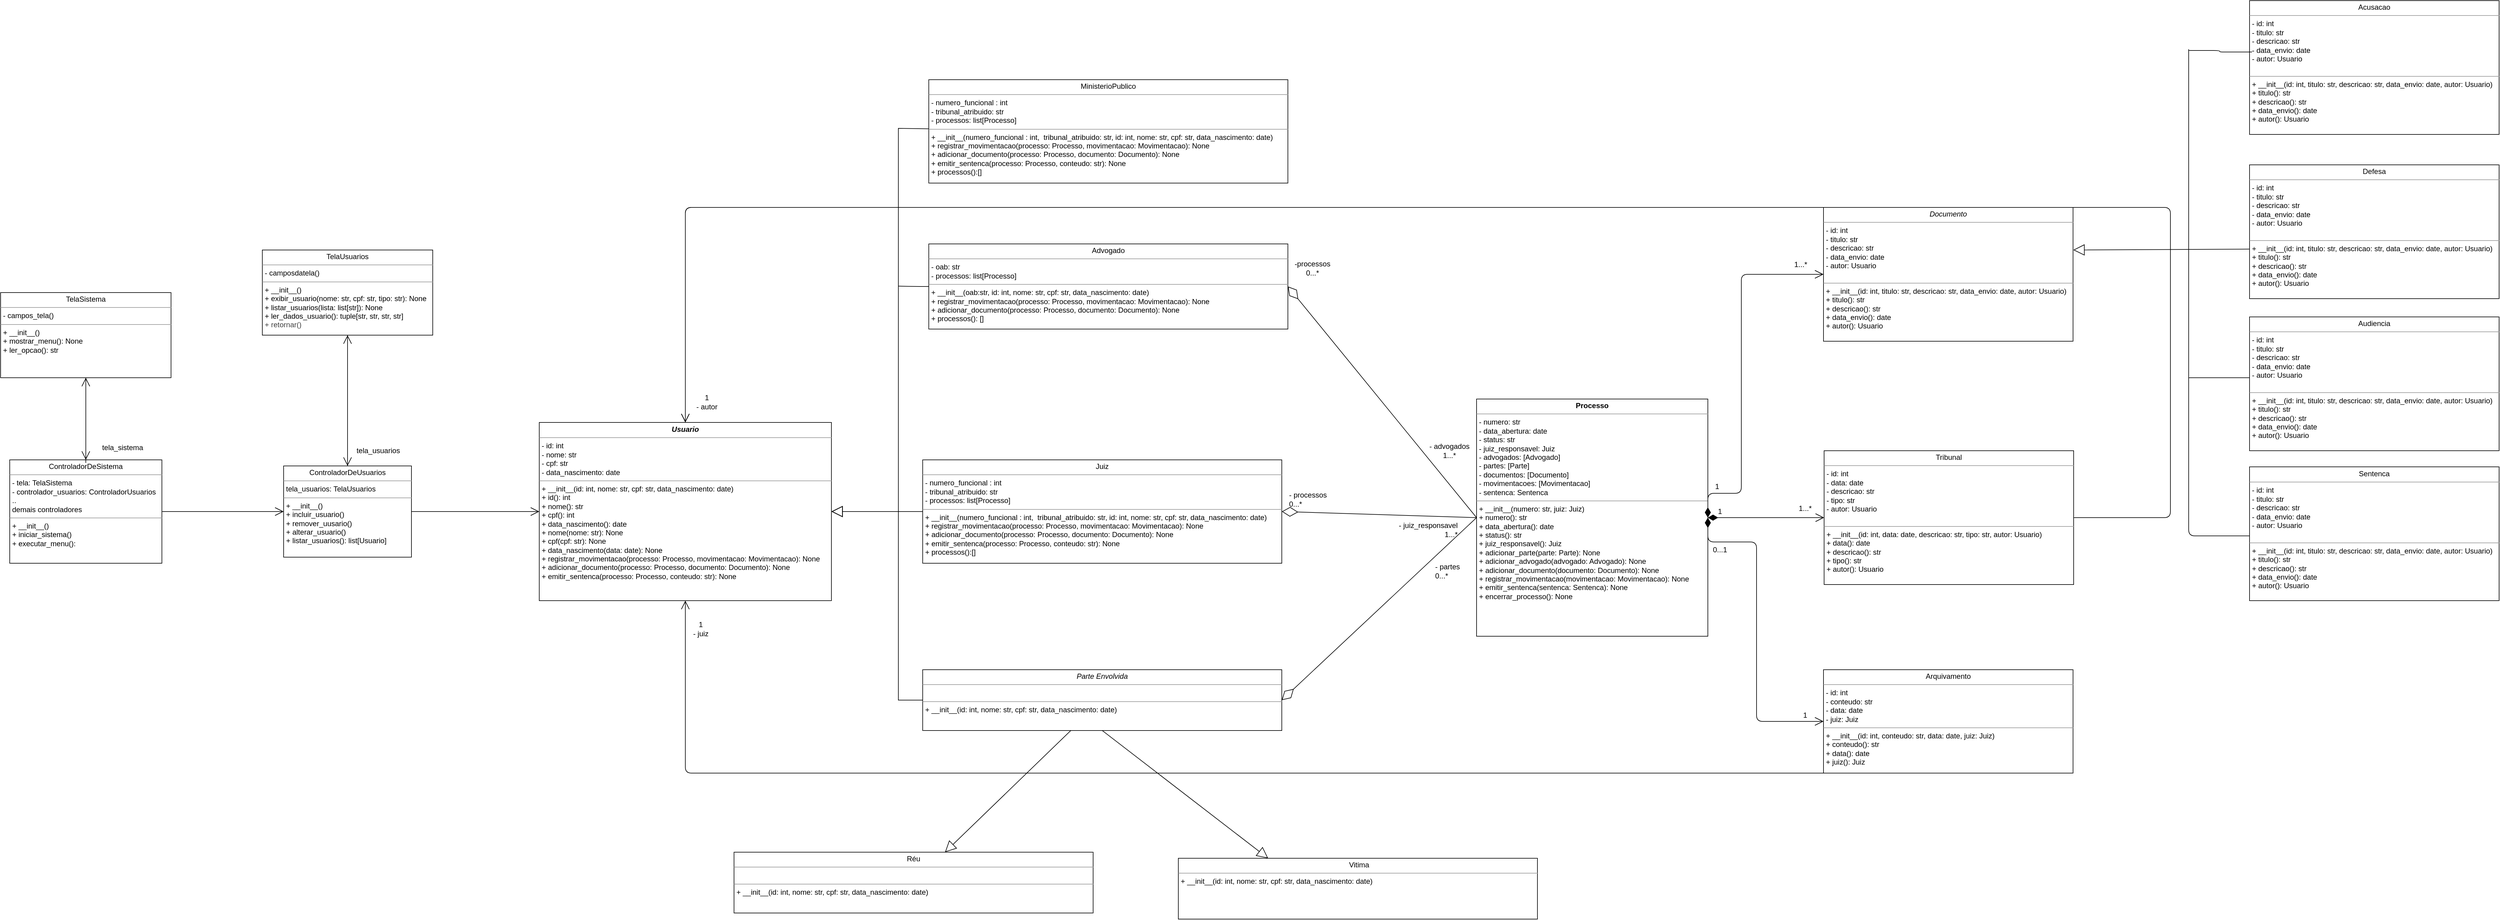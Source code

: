 <mxfile>
    <diagram name="Page-1" id="c4acf3e9-155e-7222-9cf6-157b1a14988f">
        <mxGraphModel dx="2550" dy="1670" grid="1" gridSize="10" guides="1" tooltips="1" connect="1" arrows="1" fold="1" page="1" pageScale="1" pageWidth="850" pageHeight="1100" background="none" math="0" shadow="0">
            <root>
                <mxCell id="0"/>
                <mxCell id="1" parent="0"/>
                <mxCell id="5d2195bd80daf111-18" value="&lt;p style=&quot;margin:0px;margin-top:4px;text-align:center;&quot;&gt;&lt;b&gt;&lt;i&gt;Usuario&lt;/i&gt;&lt;/b&gt;&lt;/p&gt;&lt;hr size=&quot;1&quot;&gt;&lt;p style=&quot;margin:0px;margin-left:4px;&quot;&gt;- id: int&amp;nbsp;&lt;/p&gt;&lt;p style=&quot;margin:0px;margin-left:4px;&quot;&gt;- nome: str&amp;nbsp;&lt;/p&gt;&lt;p style=&quot;margin:0px;margin-left:4px;&quot;&gt;- cpf: str&amp;nbsp;&lt;/p&gt;&lt;p style=&quot;margin:0px;margin-left:4px;&quot;&gt;- data_nascimento: date&lt;br&gt;&lt;/p&gt;&lt;hr size=&quot;1&quot;&gt;&lt;p style=&quot;margin:0px;margin-left:4px;&quot;&gt;+ __init__(id: int, nome: str, cpf: str, data_nascimento: date)&lt;br&gt;+ id(): int&lt;br&gt;+ nome(): str&lt;br&gt;+ cpf(): int&lt;br&gt;+ data_nascimento(): date&lt;br&gt;+ nome(nome: str): None&lt;br&gt;+ cpf(cpf: str): None&lt;br&gt;+ data_nascimento(data: date): None&lt;br&gt;+ registrar_movimentacao(processo: Processo, movimentacao: Movimentacao): None&lt;br&gt;+ adicionar_documento(processo: Processo, documento: Documento): None&lt;br&gt;+ emitir_sentenca(processo: Processo, conteudo: str): None&lt;/p&gt;" style="verticalAlign=top;align=left;overflow=fill;fontSize=12;fontFamily=Helvetica;html=1;rounded=0;shadow=0;comic=0;labelBackgroundColor=none;strokeWidth=1" parent="1" vertex="1">
                    <mxGeometry x="90" y="-236.5" width="480" height="293" as="geometry"/>
                </mxCell>
                <mxCell id="5d2195bd80daf111-19" value="&lt;p style=&quot;margin:0px;margin-top:4px;text-align:center;&quot;&gt;&lt;i&gt;Parte Envolvida&lt;/i&gt;&lt;/p&gt;&lt;hr size=&quot;1&quot;&gt;&lt;p style=&quot;margin:0px;margin-left:4px;&quot;&gt;&lt;br&gt;&lt;/p&gt;&lt;hr size=&quot;1&quot;&gt;&lt;p style=&quot;margin:0px;margin-left:4px;&quot;&gt;+ __init__(id: int, nome: str, cpf: str, data_nascimento: date)&lt;/p&gt;" style="verticalAlign=top;align=left;overflow=fill;fontSize=12;fontFamily=Helvetica;html=1;rounded=0;shadow=0;comic=0;labelBackgroundColor=none;strokeWidth=1" parent="1" vertex="1">
                    <mxGeometry x="720" y="170" width="590" height="100" as="geometry"/>
                </mxCell>
                <mxCell id="IntvYzq0Ck3v-AkWwq2L-13" value="&lt;p style=&quot;margin:0px;margin-top:4px;text-align:center;&quot;&gt;Advogado&lt;/p&gt;&lt;hr size=&quot;1&quot;&gt;&lt;p style=&quot;margin:0px;margin-left:4px;&quot;&gt;- oab: str&lt;/p&gt;&lt;p style=&quot;margin:0px;margin-left:4px;&quot;&gt;- processos: list[Processo]&lt;/p&gt;&lt;hr size=&quot;1&quot;&gt;&lt;p style=&quot;margin:0px;margin-left:4px;&quot;&gt;+ __init__(oab:str, id: int, nome: str, cpf: str, data_nascimento: date)&lt;br&gt;&lt;/p&gt;&lt;p style=&quot;margin:0px;margin-left:4px;&quot;&gt;+ registrar_movimentacao(processo: Processo, movimentacao: Movimentacao): None&lt;br&gt;+ adicionar_documento(processo: Processo, documento: Documento): None&lt;br&gt;&lt;/p&gt;&lt;p style=&quot;margin:0px;margin-left:4px;&quot;&gt;+ processos(): []&lt;/p&gt;" style="verticalAlign=top;align=left;overflow=fill;fontSize=12;fontFamily=Helvetica;html=1;rounded=0;shadow=0;comic=0;labelBackgroundColor=none;strokeWidth=1" parent="1" vertex="1">
                    <mxGeometry x="730" y="-530" width="590" height="140" as="geometry"/>
                </mxCell>
                <mxCell id="IntvYzq0Ck3v-AkWwq2L-16" value="&lt;p style=&quot;margin:0px;margin-top:4px;text-align:center;&quot;&gt;Juiz&lt;/p&gt;&lt;hr size=&quot;1&quot;&gt;&lt;p style=&quot;margin:0px;margin-left:4px;&quot;&gt;- numero_funcional&amp;nbsp;: int&lt;/p&gt;&lt;p style=&quot;margin:0px;margin-left:4px;&quot;&gt;- tribunal_atribuido: str&lt;/p&gt;&lt;p style=&quot;margin:0px;margin-left:4px;&quot;&gt;- processos: list[Processo]&lt;/p&gt;&lt;hr size=&quot;1&quot;&gt;&lt;p style=&quot;margin:0px;margin-left:4px;&quot;&gt;+ __init__(&lt;span style=&quot;background-color: transparent; color: light-dark(rgb(0, 0, 0), rgb(255, 255, 255));&quot;&gt;numero_funcional&amp;nbsp;: int&lt;/span&gt;&lt;span style=&quot;background-color: transparent; color: light-dark(rgb(0, 0, 0), rgb(255, 255, 255));&quot;&gt;,&amp;nbsp;&lt;/span&gt;&lt;span style=&quot;background-color: transparent; color: light-dark(rgb(0, 0, 0), rgb(255, 255, 255));&quot;&gt;&amp;nbsp;&lt;/span&gt;&lt;span style=&quot;background-color: transparent; color: light-dark(rgb(0, 0, 0), rgb(255, 255, 255));&quot;&gt;tribunal_atribuido: str,&amp;nbsp;&lt;/span&gt;&lt;span style=&quot;background-color: transparent; color: light-dark(rgb(0, 0, 0), rgb(255, 255, 255));&quot;&gt;id: int, nome: str, cpf: str, data_nascimento: date)&lt;/span&gt;&lt;/p&gt;&lt;p style=&quot;margin:0px;margin-left:4px;&quot;&gt;+ registrar_movimentacao(processo: Processo, movimentacao: Movimentacao): None&lt;br&gt;+ adicionar_documento(processo: Processo, documento: Documento): None&lt;br&gt;+ emitir_sentenca(processo: Processo, conteudo: str): None&lt;/p&gt;&lt;p style=&quot;margin:0px;margin-left:4px;&quot;&gt;+ processos():[]&lt;/p&gt;" style="verticalAlign=top;align=left;overflow=fill;fontSize=12;fontFamily=Helvetica;html=1;rounded=0;shadow=0;comic=0;labelBackgroundColor=none;strokeWidth=1" parent="1" vertex="1">
                    <mxGeometry x="720" y="-175" width="590" height="170" as="geometry"/>
                </mxCell>
                <mxCell id="IntvYzq0Ck3v-AkWwq2L-21" value="&lt;p style=&quot;margin:0px;margin-top:4px;text-align:center;&quot;&gt;&lt;b&gt;Processo&lt;/b&gt;&lt;/p&gt;&lt;hr size=&quot;1&quot;&gt;&lt;p style=&quot;margin:0px;margin-left:4px;&quot;&gt;- numero: str&lt;/p&gt;&lt;p style=&quot;margin:0px;margin-left:4px;&quot;&gt;- data_abertura: date&lt;/p&gt;&lt;p style=&quot;margin:0px;margin-left:4px;&quot;&gt;- status: str&lt;/p&gt;&lt;p style=&quot;margin:0px;margin-left:4px;&quot;&gt;- juiz_responsavel: Juiz&lt;/p&gt;&lt;p style=&quot;margin:0px;margin-left:4px;&quot;&gt;- advogados: [Advogado]&lt;/p&gt;&lt;p style=&quot;margin:0px;margin-left:4px;&quot;&gt;- partes: [Parte]&lt;/p&gt;&lt;p style=&quot;margin:0px;margin-left:4px;&quot;&gt;- documentos: [Documento]&lt;/p&gt;&lt;p style=&quot;margin:0px;margin-left:4px;&quot;&gt;- movimentacoes: [Movimentacao]&lt;/p&gt;&lt;p style=&quot;margin:0px;margin-left:4px;&quot;&gt;- sentenca: Sentenca&lt;/p&gt;&lt;hr size=&quot;1&quot;&gt;&lt;p style=&quot;margin:0px;margin-left:4px;&quot;&gt;+ __init__(numero: str, juiz: Juiz)&lt;/p&gt;&lt;p style=&quot;margin:0px;margin-left:4px;&quot;&gt;+ numero(): str&lt;/p&gt;&lt;p style=&quot;margin:0px;margin-left:4px;&quot;&gt;+ data_abertura(): date&lt;/p&gt;&lt;p style=&quot;margin:0px;margin-left:4px;&quot;&gt;+ status(): str&lt;/p&gt;&lt;p style=&quot;margin:0px;margin-left:4px;&quot;&gt;+ juiz_responsavel(): Juiz&lt;/p&gt;&lt;p style=&quot;margin:0px;margin-left:4px;&quot;&gt;+ adicionar_parte(parte: Parte): None&lt;/p&gt;&lt;p style=&quot;margin:0px;margin-left:4px;&quot;&gt;+ adicionar_advogado(advogado: Advogado): None&lt;/p&gt;&lt;p style=&quot;margin:0px;margin-left:4px;&quot;&gt;+ adicionar_documento(documento: Documento): None&lt;/p&gt;&lt;p style=&quot;margin:0px;margin-left:4px;&quot;&gt;+ registrar_movimentacao(movimentacao: Movimentacao): None&lt;/p&gt;&lt;p style=&quot;margin:0px;margin-left:4px;&quot;&gt;+ emitir_sentenca(sentenca: Sentenca): None&lt;/p&gt;&lt;p style=&quot;margin:0px;margin-left:4px;&quot;&gt;&lt;span style=&quot;background-color: transparent;&quot;&gt;+ encerrar_processo(): None&lt;/span&gt;&lt;/p&gt;" style="verticalAlign=top;align=left;overflow=fill;fontSize=12;fontFamily=Helvetica;html=1;rounded=0;shadow=0;comic=0;labelBackgroundColor=none;strokeWidth=1" parent="1" vertex="1">
                    <mxGeometry x="1630" y="-275" width="380" height="390" as="geometry"/>
                </mxCell>
                <mxCell id="IntvYzq0Ck3v-AkWwq2L-22" value="&lt;p style=&quot;margin:0px;margin-top:4px;text-align:center;&quot;&gt;&lt;i&gt;Documento&lt;/i&gt;&lt;/p&gt;&lt;hr size=&quot;1&quot;&gt;&lt;p style=&quot;margin:0px;margin-left:4px;&quot;&gt;- id: int&lt;/p&gt;&lt;p style=&quot;margin:0px;margin-left:4px;&quot;&gt;- titulo: str&lt;/p&gt;&lt;p style=&quot;margin:0px;margin-left:4px;&quot;&gt;- descricao: str&lt;/p&gt;&lt;p style=&quot;margin:0px;margin-left:4px;&quot;&gt;- data_envio: date&lt;/p&gt;&lt;p style=&quot;margin:0px;margin-left:4px;&quot;&gt;- autor: Usuario&lt;/p&gt;&lt;div&gt;&lt;br&gt;&lt;/div&gt;&lt;hr size=&quot;1&quot;&gt;&lt;p style=&quot;margin:0px;margin-left:4px;&quot;&gt;+ __init__(id: int, titulo: str, descricao: str, data_envio: date, autor: Usuario)&lt;/p&gt;&lt;p style=&quot;margin:0px;margin-left:4px;&quot;&gt;+ titulo(): str&lt;/p&gt;&lt;p style=&quot;margin:0px;margin-left:4px;&quot;&gt;+ descricao(): str&lt;/p&gt;&lt;p style=&quot;margin:0px;margin-left:4px;&quot;&gt;+ data_envio(): date&lt;/p&gt;&lt;p style=&quot;margin:0px;margin-left:4px;&quot;&gt;+ autor(): Usuario&lt;/p&gt;&lt;div&gt;&lt;br&gt;&lt;/div&gt;" style="verticalAlign=top;align=left;overflow=fill;fontSize=12;fontFamily=Helvetica;html=1;rounded=0;shadow=0;comic=0;labelBackgroundColor=none;strokeWidth=1" parent="1" vertex="1">
                    <mxGeometry x="2200" y="-590" width="410" height="220" as="geometry"/>
                </mxCell>
                <mxCell id="IntvYzq0Ck3v-AkWwq2L-23" value="&lt;p style=&quot;margin:0px;margin-top:4px;text-align:center;&quot;&gt;Tribunal&lt;/p&gt;&lt;hr size=&quot;1&quot;&gt;&lt;p style=&quot;margin:0px;margin-left:4px;&quot;&gt;&lt;span style=&quot;background-color: transparent; color: light-dark(rgb(0, 0, 0), rgb(255, 255, 255));&quot;&gt;- id: int&lt;/span&gt;&lt;/p&gt;&lt;p style=&quot;margin:0px;margin-left:4px;&quot;&gt;- data: date&lt;br&gt;- descricao: str&lt;br&gt;- tipo: str&lt;br&gt;- autor: Usuario&lt;/p&gt;&lt;div&gt;&lt;br&gt;&lt;/div&gt;&lt;hr size=&quot;1&quot;&gt;&lt;p style=&quot;margin:0px;margin-left:4px;&quot;&gt;+ __init__(id: int, data: date, descricao: str, tipo: str, autor: Usuario)&lt;br&gt;+ data(): date&lt;br&gt;+ descricao(): str&lt;br&gt;+ tipo(): str&lt;br&gt;+ autor(): Usuario&amp;nbsp;&lt;/p&gt;&lt;div&gt;&lt;br&gt;&lt;/div&gt;" style="verticalAlign=top;align=left;overflow=fill;fontSize=12;fontFamily=Helvetica;html=1;rounded=0;shadow=0;comic=0;labelBackgroundColor=none;strokeWidth=1" parent="1" vertex="1">
                    <mxGeometry x="2201" y="-190" width="410" height="220" as="geometry"/>
                </mxCell>
                <mxCell id="IntvYzq0Ck3v-AkWwq2L-25" value="&lt;p style=&quot;margin:0px;margin-top:4px;text-align:center;&quot;&gt;Arquivamento&lt;/p&gt;&lt;hr size=&quot;1&quot;&gt;&lt;p style=&quot;margin:0px;margin-left:4px;&quot;&gt;&lt;span style=&quot;background-color: transparent; color: light-dark(rgb(0, 0, 0), rgb(255, 255, 255));&quot;&gt;- id: int&lt;/span&gt;&lt;/p&gt;&lt;p style=&quot;margin:0px;margin-left:4px;&quot;&gt;&lt;span style=&quot;background-color: transparent; color: light-dark(rgb(0, 0, 0), rgb(255, 255, 255));&quot;&gt;- conteudo: str&lt;br&gt;- data: date&lt;br&gt;- juiz: Juiz&lt;/span&gt;&lt;/p&gt;&lt;hr size=&quot;1&quot;&gt;&lt;p style=&quot;margin:0px;margin-left:4px;&quot;&gt;+ __init__(id: int, conteudo: str, data: date, juiz: Juiz)&lt;br&gt;+ conteudo(): str&lt;br&gt;+ data(): date&lt;br&gt;+ juiz(): Juiz&lt;/p&gt;&lt;div&gt;&lt;br&gt;&lt;/div&gt;" style="verticalAlign=top;align=left;overflow=fill;fontSize=12;fontFamily=Helvetica;html=1;rounded=0;shadow=0;comic=0;labelBackgroundColor=none;strokeWidth=1" parent="1" vertex="1">
                    <mxGeometry x="2200" y="170" width="410" height="170" as="geometry"/>
                </mxCell>
                <mxCell id="IntvYzq0Ck3v-AkWwq2L-29" value="" style="endArrow=block;endSize=16;endFill=0;html=1;rounded=0;entryX=1;entryY=0.5;entryDx=0;entryDy=0;" parent="1" source="114" target="5d2195bd80daf111-18" edge="1">
                    <mxGeometry width="160" relative="1" as="geometry">
                        <mxPoint x="728" y="-690" as="sourcePoint"/>
                        <mxPoint x="710" y="-200" as="targetPoint"/>
                        <Array as="points">
                            <mxPoint x="680" y="-720"/>
                            <mxPoint x="680" y="-500"/>
                            <mxPoint x="680" y="-270"/>
                            <mxPoint x="680" y="-90"/>
                        </Array>
                    </mxGeometry>
                </mxCell>
                <mxCell id="IntvYzq0Ck3v-AkWwq2L-30" value="" style="endArrow=block;endSize=16;endFill=0;html=1;rounded=0;exitX=0;exitY=0.5;exitDx=0;exitDy=0;entryX=1;entryY=0.5;entryDx=0;entryDy=0;" parent="1" source="IntvYzq0Ck3v-AkWwq2L-16" target="5d2195bd80daf111-18" edge="1">
                    <mxGeometry width="160" relative="1" as="geometry">
                        <mxPoint x="760" y="20" as="sourcePoint"/>
                        <mxPoint x="920" y="20" as="targetPoint"/>
                    </mxGeometry>
                </mxCell>
                <mxCell id="IntvYzq0Ck3v-AkWwq2L-31" value="" style="endArrow=block;endSize=16;endFill=0;html=1;rounded=0;exitX=0;exitY=0.5;exitDx=0;exitDy=0;entryX=1;entryY=0.5;entryDx=0;entryDy=0;" parent="1" source="5d2195bd80daf111-19" target="5d2195bd80daf111-18" edge="1">
                    <mxGeometry x="-0.002" width="160" relative="1" as="geometry">
                        <mxPoint x="780" as="sourcePoint"/>
                        <mxPoint x="940" as="targetPoint"/>
                        <Array as="points">
                            <mxPoint x="680" y="220"/>
                            <mxPoint x="680" y="-90"/>
                        </Array>
                        <mxPoint as="offset"/>
                    </mxGeometry>
                </mxCell>
                <mxCell id="5" value="" style="endArrow=open;html=1;endSize=12;startArrow=diamondThin;startSize=14;startFill=1;edgeStyle=orthogonalEdgeStyle;align=left;verticalAlign=bottom;entryX=0;entryY=0.5;entryDx=0;entryDy=0;exitX=1;exitY=0.5;exitDx=0;exitDy=0;" parent="1" source="IntvYzq0Ck3v-AkWwq2L-21" target="IntvYzq0Ck3v-AkWwq2L-22" edge="1">
                    <mxGeometry x="-1" y="3" relative="1" as="geometry">
                        <mxPoint x="1820" as="sourcePoint"/>
                        <mxPoint x="1980" as="targetPoint"/>
                        <Array as="points">
                            <mxPoint x="2010" y="-120"/>
                            <mxPoint x="2065" y="-120"/>
                            <mxPoint x="2065" y="-480"/>
                        </Array>
                    </mxGeometry>
                </mxCell>
                <mxCell id="6" value="" style="endArrow=open;html=1;endSize=12;startArrow=diamondThin;startSize=14;startFill=1;edgeStyle=orthogonalEdgeStyle;align=left;verticalAlign=bottom;exitX=1;exitY=0.5;exitDx=0;exitDy=0;entryX=0;entryY=0.5;entryDx=0;entryDy=0;" parent="1" source="IntvYzq0Ck3v-AkWwq2L-21" target="IntvYzq0Ck3v-AkWwq2L-25" edge="1">
                    <mxGeometry x="-1" y="3" relative="1" as="geometry">
                        <mxPoint x="2050" y="-60" as="sourcePoint"/>
                        <mxPoint x="2210" y="-60" as="targetPoint"/>
                        <Array as="points">
                            <mxPoint x="2010" y="-40"/>
                            <mxPoint x="2090" y="-40"/>
                            <mxPoint x="2090" y="255"/>
                        </Array>
                    </mxGeometry>
                </mxCell>
                <mxCell id="8" value="1" style="text;html=1;align=center;verticalAlign=middle;whiteSpace=wrap;rounded=0;" parent="1" vertex="1">
                    <mxGeometry x="2140" y="230" width="60" height="30" as="geometry"/>
                </mxCell>
                <mxCell id="10" value="" style="endArrow=open;html=1;endSize=12;startArrow=diamondThin;startSize=14;startFill=1;edgeStyle=orthogonalEdgeStyle;align=left;verticalAlign=bottom;exitX=1;exitY=0.5;exitDx=0;exitDy=0;entryX=0;entryY=0.5;entryDx=0;entryDy=0;" parent="1" source="IntvYzq0Ck3v-AkWwq2L-21" target="IntvYzq0Ck3v-AkWwq2L-23" edge="1">
                    <mxGeometry x="-1" y="3" relative="1" as="geometry">
                        <mxPoint x="2080" y="20" as="sourcePoint"/>
                        <mxPoint x="2240" y="20" as="targetPoint"/>
                    </mxGeometry>
                </mxCell>
                <mxCell id="11" value="0...1" style="text;html=1;align=center;verticalAlign=middle;whiteSpace=wrap;rounded=0;" parent="1" vertex="1">
                    <mxGeometry x="2000" y="-42" width="60" height="30" as="geometry"/>
                </mxCell>
                <mxCell id="12" value="1" style="text;html=1;align=center;verticalAlign=middle;whiteSpace=wrap;rounded=0;" parent="1" vertex="1">
                    <mxGeometry x="2000" y="-105" width="60" height="30" as="geometry"/>
                </mxCell>
                <mxCell id="13" value="1&amp;nbsp;" style="text;whiteSpace=wrap;html=1;" parent="1" vertex="1">
                    <mxGeometry x="2020" y="-145" width="50" height="40" as="geometry"/>
                </mxCell>
                <mxCell id="14" value="&amp;nbsp;" style="text;html=1;align=center;verticalAlign=middle;resizable=0;points=[];autosize=1;strokeColor=none;fillColor=none;" parent="1" vertex="1">
                    <mxGeometry x="1505" y="-12" width="30" height="30" as="geometry"/>
                </mxCell>
                <mxCell id="15" value="1...*" style="text;html=1;align=center;verticalAlign=middle;whiteSpace=wrap;rounded=0;" parent="1" vertex="1">
                    <mxGeometry x="2140" y="-110" width="60" height="30" as="geometry"/>
                </mxCell>
                <mxCell id="16" value="&lt;span style=&quot;color: rgb(0, 0, 0); font-family: Helvetica; font-size: 12px; font-style: normal; font-variant-ligatures: normal; font-variant-caps: normal; font-weight: 400; letter-spacing: normal; orphans: 2; text-align: center; text-indent: 0px; text-transform: none; widows: 2; word-spacing: 0px; -webkit-text-stroke-width: 0px; white-space: normal; background-color: rgb(251, 251, 251); text-decoration-thickness: initial; text-decoration-style: initial; text-decoration-color: initial; display: inline !important; float: none;&quot;&gt;1...*&lt;/span&gt;" style="text;whiteSpace=wrap;html=1;" parent="1" vertex="1">
                    <mxGeometry x="2150" y="-510" width="50" height="40" as="geometry"/>
                </mxCell>
                <mxCell id="19" value="" style="endArrow=open;endFill=1;endSize=12;html=1;exitX=0.5;exitY=0;exitDx=0;exitDy=0;entryX=0.5;entryY=0;entryDx=0;entryDy=0;" parent="1" source="IntvYzq0Ck3v-AkWwq2L-22" target="5d2195bd80daf111-18" edge="1">
                    <mxGeometry width="160" relative="1" as="geometry">
                        <mxPoint x="1680" y="-520" as="sourcePoint"/>
                        <mxPoint x="1510" y="-290" as="targetPoint"/>
                        <Array as="points">
                            <mxPoint x="330" y="-590"/>
                        </Array>
                    </mxGeometry>
                </mxCell>
                <mxCell id="21" value="" style="endArrow=open;endFill=1;endSize=12;html=1;exitX=1;exitY=0.5;exitDx=0;exitDy=0;entryX=0.5;entryY=0;entryDx=0;entryDy=0;" parent="1" source="IntvYzq0Ck3v-AkWwq2L-23" target="5d2195bd80daf111-18" edge="1">
                    <mxGeometry width="160" relative="1" as="geometry">
                        <mxPoint x="2610" y="-90" as="sourcePoint"/>
                        <mxPoint x="2770" y="-90" as="targetPoint"/>
                        <Array as="points">
                            <mxPoint x="2770" y="-80"/>
                            <mxPoint x="2770" y="-590"/>
                            <mxPoint x="1530" y="-590"/>
                            <mxPoint x="330" y="-590"/>
                        </Array>
                    </mxGeometry>
                </mxCell>
                <mxCell id="22" value="" style="endArrow=open;endFill=1;endSize=12;html=1;exitX=0.5;exitY=1;exitDx=0;exitDy=0;entryX=0.5;entryY=1;entryDx=0;entryDy=0;" parent="1" source="IntvYzq0Ck3v-AkWwq2L-25" target="5d2195bd80daf111-18" edge="1">
                    <mxGeometry width="160" relative="1" as="geometry">
                        <mxPoint x="2140" y="120" as="sourcePoint"/>
                        <mxPoint x="310" y="350" as="targetPoint"/>
                        <Array as="points">
                            <mxPoint x="330" y="340"/>
                        </Array>
                    </mxGeometry>
                </mxCell>
                <mxCell id="23" value="1&lt;div&gt;- juiz&lt;/div&gt;" style="text;html=1;align=center;verticalAlign=middle;resizable=0;points=[];autosize=1;strokeColor=none;fillColor=none;" parent="1" vertex="1">
                    <mxGeometry x="330" y="83" width="50" height="40" as="geometry"/>
                </mxCell>
                <mxCell id="25" value="1&lt;div&gt;- autor&lt;/div&gt;" style="text;html=1;align=center;verticalAlign=middle;resizable=0;points=[];autosize=1;strokeColor=none;fillColor=none;" parent="1" vertex="1">
                    <mxGeometry x="335" y="-290" width="60" height="40" as="geometry"/>
                </mxCell>
                <mxCell id="35" value="&lt;div&gt;- advogados&lt;/div&gt;1...*" style="text;html=1;align=center;verticalAlign=middle;resizable=0;points=[];autosize=1;strokeColor=none;fillColor=none;" parent="1" vertex="1">
                    <mxGeometry x="1540" y="-210" width="90" height="40" as="geometry"/>
                </mxCell>
                <mxCell id="36" value="&lt;div&gt;-processos&lt;/div&gt;0...*" style="text;html=1;align=center;verticalAlign=middle;resizable=0;points=[];autosize=1;strokeColor=none;fillColor=none;" parent="1" vertex="1">
                    <mxGeometry x="1320" y="-510" width="80" height="40" as="geometry"/>
                </mxCell>
                <mxCell id="41" value="&lt;div&gt;- juiz_responsavel&lt;/div&gt;1...*" style="text;html=1;align=right;verticalAlign=middle;resizable=0;points=[];autosize=1;strokeColor=none;fillColor=none;" parent="1" vertex="1">
                    <mxGeometry x="1480" y="-80" width="120" height="40" as="geometry"/>
                </mxCell>
                <mxCell id="42" value="&lt;div&gt;- processos&lt;/div&gt;&lt;div style=&quot;&quot;&gt;&lt;span style=&quot;background-color: transparent;&quot;&gt;0...*&lt;/span&gt;&lt;/div&gt;" style="text;html=1;align=left;verticalAlign=middle;resizable=0;points=[];autosize=1;strokeColor=none;fillColor=none;" parent="1" vertex="1">
                    <mxGeometry x="1320" y="-130" width="90" height="40" as="geometry"/>
                </mxCell>
                <mxCell id="43" value="&lt;div&gt;- partes&lt;/div&gt;&lt;div style=&quot;&quot;&gt;&lt;span style=&quot;background-color: transparent;&quot;&gt;0...*&lt;/span&gt;&lt;/div&gt;" style="text;html=1;align=left;verticalAlign=middle;resizable=0;points=[];autosize=1;strokeColor=none;fillColor=none;" parent="1" vertex="1">
                    <mxGeometry x="1560" y="-12" width="60" height="40" as="geometry"/>
                </mxCell>
                <mxCell id="44" value="" style="endArrow=diamondThin;endFill=0;endSize=24;html=1;entryX=1;entryY=0.5;entryDx=0;entryDy=0;exitX=0;exitY=0.5;exitDx=0;exitDy=0;" parent="1" source="IntvYzq0Ck3v-AkWwq2L-21" target="IntvYzq0Ck3v-AkWwq2L-16" edge="1">
                    <mxGeometry width="160" relative="1" as="geometry">
                        <mxPoint x="1300" y="-200" as="sourcePoint"/>
                        <mxPoint x="1460" y="-200" as="targetPoint"/>
                    </mxGeometry>
                </mxCell>
                <mxCell id="45" value="" style="endArrow=diamondThin;endFill=0;endSize=24;html=1;entryX=1;entryY=0.5;entryDx=0;entryDy=0;exitX=0;exitY=0.5;exitDx=0;exitDy=0;" parent="1" source="IntvYzq0Ck3v-AkWwq2L-21" target="IntvYzq0Ck3v-AkWwq2L-13" edge="1">
                    <mxGeometry width="160" relative="1" as="geometry">
                        <mxPoint x="1390" y="-450" as="sourcePoint"/>
                        <mxPoint x="1550" y="-450" as="targetPoint"/>
                    </mxGeometry>
                </mxCell>
                <mxCell id="46" value="" style="endArrow=diamondThin;endFill=0;endSize=24;html=1;entryX=1;entryY=0.5;entryDx=0;entryDy=0;exitX=0;exitY=0.5;exitDx=0;exitDy=0;" parent="1" source="IntvYzq0Ck3v-AkWwq2L-21" target="5d2195bd80daf111-19" edge="1">
                    <mxGeometry width="160" relative="1" as="geometry">
                        <mxPoint x="660" y="70" as="sourcePoint"/>
                        <mxPoint x="820" y="70" as="targetPoint"/>
                    </mxGeometry>
                </mxCell>
                <mxCell id="55" value="&lt;p style=&quot;margin:0px;margin-top:4px;text-align:center;&quot;&gt;ControladorDeUsuarios&lt;/p&gt;&lt;hr size=&quot;1&quot;&gt;&lt;p style=&quot;margin:0px;margin-left:4px;&quot;&gt;tela_usuarios: TelaUsuarios&lt;/p&gt;&lt;hr size=&quot;1&quot;&gt;&lt;p style=&quot;margin:0px;margin-left:4px;&quot;&gt;+ __init__()&lt;span style=&quot;background-color: transparent;&quot;&gt;&amp;nbsp;&lt;/span&gt;&lt;/p&gt;&lt;p style=&quot;margin:0px;margin-left:4px;&quot;&gt;+ incluir_usuario()&lt;/p&gt;&lt;p style=&quot;margin:0px;margin-left:4px;&quot;&gt;+ remover_uusario()&lt;/p&gt;&lt;p style=&quot;margin:0px;margin-left:4px;&quot;&gt;+ alterar_usuario()&lt;/p&gt;&lt;p style=&quot;margin:0px;margin-left:4px;&quot;&gt;+ listar_usuarios(): list[Usuario]&lt;/p&gt;" style="verticalAlign=top;align=left;overflow=fill;fontSize=12;fontFamily=Helvetica;html=1;rounded=0;shadow=0;comic=0;labelBackgroundColor=none;strokeWidth=1" parent="1" vertex="1">
                    <mxGeometry x="-330" y="-165" width="210" height="150" as="geometry"/>
                </mxCell>
                <mxCell id="59" value="" style="endArrow=open;endFill=1;endSize=12;html=1;entryX=0;entryY=0.5;entryDx=0;entryDy=0;exitX=1;exitY=0.5;exitDx=0;exitDy=0;" parent="1" source="55" target="5d2195bd80daf111-18" edge="1">
                    <mxGeometry width="160" relative="1" as="geometry">
                        <mxPoint x="410" y="470" as="sourcePoint"/>
                        <mxPoint x="-142.5" y="200" as="targetPoint"/>
                        <Array as="points"/>
                    </mxGeometry>
                </mxCell>
                <mxCell id="60" value="&lt;p style=&quot;margin:0px;margin-top:4px;text-align:center;&quot;&gt;TelaUsuarios&lt;/p&gt;&lt;hr size=&quot;1&quot;&gt;&lt;p style=&quot;margin:0px;margin-left:4px;&quot;&gt;- camposdatela()&lt;/p&gt;&lt;hr size=&quot;1&quot;&gt;&lt;p style=&quot;margin:0px;margin-left:4px;&quot;&gt;+ __init__()&lt;span style=&quot;background-color: transparent;&quot;&gt;&amp;nbsp;&lt;/span&gt;&lt;/p&gt;&lt;p style=&quot;margin:0px;margin-left:4px;&quot;&gt;+ exibir_usuario(nome: str, cpf: str, tipo: str): None&lt;/p&gt;&lt;p style=&quot;margin:0px;margin-left:4px;&quot;&gt;+ listar_usuarios(lista: list[str]): None&lt;/p&gt;&lt;p style=&quot;margin:0px;margin-left:4px;&quot;&gt;&lt;span style=&quot;background-color: transparent;&quot;&gt;&lt;/span&gt;&lt;/p&gt;&lt;p style=&quot;margin:0px;margin-left:4px;&quot;&gt;+ ler_dados_usuario(): tuple[str, str, str, str]&lt;/p&gt;&lt;p style=&quot;margin:0px;margin-left:4px;&quot;&gt;&lt;span style=&quot;color: rgb(63, 63, 63);&quot;&gt;+ retornar()&lt;/span&gt;&lt;/p&gt;" style="verticalAlign=top;align=left;overflow=fill;fontSize=12;fontFamily=Helvetica;html=1;rounded=0;shadow=0;comic=0;labelBackgroundColor=none;strokeWidth=1" parent="1" vertex="1">
                    <mxGeometry x="-365" y="-520" width="280" height="140" as="geometry"/>
                </mxCell>
                <mxCell id="61" value="" style="endArrow=open;endFill=1;endSize=12;html=1;entryX=0.5;entryY=1;entryDx=0;entryDy=0;exitX=0.5;exitY=0;exitDx=0;exitDy=0;" parent="1" source="55" target="60" edge="1">
                    <mxGeometry width="160" relative="1" as="geometry">
                        <mxPoint x="-200" y="-236.5" as="sourcePoint"/>
                        <mxPoint x="10" y="-236.5" as="targetPoint"/>
                        <Array as="points"/>
                    </mxGeometry>
                </mxCell>
                <mxCell id="63" value="" style="endArrow=open;endFill=1;endSize=12;html=1;entryX=0.5;entryY=0;entryDx=0;entryDy=0;exitX=0.5;exitY=1;exitDx=0;exitDy=0;" parent="1" source="60" target="55" edge="1">
                    <mxGeometry width="160" relative="1" as="geometry">
                        <mxPoint x="-215" y="-150" as="sourcePoint"/>
                        <mxPoint x="-215" y="-370" as="targetPoint"/>
                        <Array as="points"/>
                    </mxGeometry>
                </mxCell>
                <mxCell id="64" value="&lt;p style=&quot;margin:0px;margin-top:4px;text-align:center;&quot;&gt;ControladorDeSistema&lt;/p&gt;&lt;hr size=&quot;1&quot;&gt;&lt;p style=&quot;margin:0px;margin-left:4px;&quot;&gt;- tela: TelaSistema&lt;/p&gt;&lt;p style=&quot;margin:0px;margin-left:4px;&quot;&gt;- controlador_usuarios: ControladorUsuarios&lt;/p&gt;&lt;p style=&quot;margin:0px;margin-left:4px;&quot;&gt;..&lt;/p&gt;&lt;p style=&quot;margin:0px;margin-left:4px;&quot;&gt;demais controladores&lt;/p&gt;&lt;hr size=&quot;1&quot;&gt;&lt;p style=&quot;margin:0px;margin-left:4px;&quot;&gt;+ __init__()&lt;span style=&quot;background-color: transparent;&quot;&gt;&amp;nbsp;&lt;/span&gt;&lt;/p&gt;&lt;p style=&quot;margin:0px;margin-left:4px;&quot;&gt;+ iniciar_sistema()&lt;/p&gt;&lt;p style=&quot;margin:0px;margin-left:4px;&quot;&gt;&lt;span style=&quot;background-color: transparent;&quot;&gt;+ executar_menu():&amp;nbsp;&lt;/span&gt;&lt;/p&gt;" style="verticalAlign=top;align=left;overflow=fill;fontSize=12;fontFamily=Helvetica;html=1;rounded=0;shadow=0;comic=0;labelBackgroundColor=none;strokeWidth=1" parent="1" vertex="1">
                    <mxGeometry x="-780" y="-175" width="250" height="170" as="geometry"/>
                </mxCell>
                <mxCell id="65" value="" style="endArrow=open;endFill=1;endSize=12;html=1;entryX=0;entryY=0.5;entryDx=0;entryDy=0;exitX=1;exitY=0.5;exitDx=0;exitDy=0;" parent="1" source="64" target="55" edge="1">
                    <mxGeometry width="160" relative="1" as="geometry">
                        <mxPoint x="-550" y="-80" as="sourcePoint"/>
                        <mxPoint x="-350" y="-91.67" as="targetPoint"/>
                        <Array as="points"/>
                    </mxGeometry>
                </mxCell>
                <mxCell id="66" value="&lt;p style=&quot;margin:0px;margin-top:4px;text-align:center;&quot;&gt;TelaSistema&lt;/p&gt;&lt;hr size=&quot;1&quot;&gt;&lt;p style=&quot;margin:0px;margin-left:4px;&quot;&gt;- campos_tela()&lt;/p&gt;&lt;hr size=&quot;1&quot;&gt;&lt;p style=&quot;margin:0px;margin-left:4px;&quot;&gt;+ __init__()&lt;span style=&quot;background-color: transparent;&quot;&gt;&amp;nbsp;&lt;/span&gt;&lt;/p&gt;&lt;p style=&quot;margin:0px;margin-left:4px;&quot;&gt;+ mostrar_menu(): None&lt;/p&gt;&lt;p style=&quot;margin:0px;margin-left:4px;&quot;&gt;+ ler_opcao(): str&lt;/p&gt;" style="verticalAlign=top;align=left;overflow=fill;fontSize=12;fontFamily=Helvetica;html=1;rounded=0;shadow=0;comic=0;labelBackgroundColor=none;strokeWidth=1" parent="1" vertex="1">
                    <mxGeometry x="-795" y="-450" width="280" height="140" as="geometry"/>
                </mxCell>
                <mxCell id="69" value="tela_usuarios" style="text;html=1;align=center;verticalAlign=middle;resizable=0;points=[];autosize=1;strokeColor=none;fillColor=none;" parent="1" vertex="1">
                    <mxGeometry x="-220" y="-205" width="90" height="30" as="geometry"/>
                </mxCell>
                <mxCell id="72" value="" style="endArrow=open;endFill=1;endSize=12;html=1;entryX=0.5;entryY=0;entryDx=0;entryDy=0;exitX=0.5;exitY=1;exitDx=0;exitDy=0;" parent="1" source="66" target="64" edge="1">
                    <mxGeometry width="160" relative="1" as="geometry">
                        <mxPoint x="-660" y="-310" as="sourcePoint"/>
                        <mxPoint x="-660" y="-95" as="targetPoint"/>
                        <Array as="points"/>
                    </mxGeometry>
                </mxCell>
                <mxCell id="73" value="tela_sistema" style="text;html=1;align=center;verticalAlign=middle;resizable=0;points=[];autosize=1;strokeColor=none;fillColor=none;" parent="1" vertex="1">
                    <mxGeometry x="-640" y="-210" width="90" height="30" as="geometry"/>
                </mxCell>
                <mxCell id="74" value="" style="endArrow=open;endFill=1;endSize=12;html=1;entryX=0.5;entryY=1;entryDx=0;entryDy=0;" parent="1" target="66" edge="1">
                    <mxGeometry width="160" relative="1" as="geometry">
                        <mxPoint x="-655" y="-170" as="sourcePoint"/>
                        <mxPoint x="-500" y="-155" as="targetPoint"/>
                        <Array as="points"/>
                    </mxGeometry>
                </mxCell>
                <mxCell id="75" value="&lt;p style=&quot;margin:0px;margin-top:4px;text-align:center;&quot;&gt;Réu&lt;/p&gt;&lt;hr size=&quot;1&quot;&gt;&lt;p style=&quot;margin:0px;margin-left:4px;&quot;&gt;&lt;br&gt;&lt;/p&gt;&lt;hr size=&quot;1&quot;&gt;&lt;p style=&quot;margin:0px;margin-left:4px;&quot;&gt;+ __init__(id: int, nome: str, cpf: str, data_nascimento: date)&lt;/p&gt;" style="verticalAlign=top;align=left;overflow=fill;fontSize=12;fontFamily=Helvetica;html=1;rounded=0;shadow=0;comic=0;labelBackgroundColor=none;strokeWidth=1" parent="1" vertex="1">
                    <mxGeometry x="410" y="470" width="590" height="100" as="geometry"/>
                </mxCell>
                <mxCell id="76" value="&lt;p style=&quot;margin:0px;margin-top:4px;text-align:center;&quot;&gt;&lt;/p&gt;&lt;p style=&quot;text-align: center; margin: 0px 0px 0px 4px;&quot;&gt;Vitima&lt;/p&gt;&lt;hr size=&quot;1&quot;&gt;&lt;p style=&quot;margin:0px;margin-left:4px;&quot;&gt;+ __init__(id: int, nome: str, cpf: str, data_nascimento: date)&lt;/p&gt;" style="verticalAlign=top;align=left;overflow=fill;fontSize=12;fontFamily=Helvetica;html=1;rounded=0;shadow=0;comic=0;labelBackgroundColor=none;strokeWidth=1" parent="1" vertex="1">
                    <mxGeometry x="1140" y="480" width="590" height="100" as="geometry"/>
                </mxCell>
                <mxCell id="77" value="" style="endArrow=block;endSize=16;endFill=0;html=1;exitX=0.5;exitY=1;exitDx=0;exitDy=0;entryX=0.25;entryY=0;entryDx=0;entryDy=0;" parent="1" source="5d2195bd80daf111-19" target="76" edge="1">
                    <mxGeometry x="-0.348" y="-69" width="160" relative="1" as="geometry">
                        <mxPoint x="1010" y="310" as="sourcePoint"/>
                        <mxPoint x="1002" y="400" as="targetPoint"/>
                        <mxPoint as="offset"/>
                    </mxGeometry>
                </mxCell>
                <mxCell id="89" value="" style="endArrow=block;endSize=16;endFill=0;html=1;" parent="1" source="5d2195bd80daf111-19" target="75" edge="1">
                    <mxGeometry x="-0.161" y="85" width="160" relative="1" as="geometry">
                        <mxPoint x="710" y="410" as="sourcePoint"/>
                        <mxPoint x="870" y="410" as="targetPoint"/>
                        <mxPoint x="1" y="-1" as="offset"/>
                    </mxGeometry>
                </mxCell>
                <mxCell id="90" value="&lt;p style=&quot;margin:0px;margin-top:4px;text-align:center;&quot;&gt;Sentenca&lt;/p&gt;&lt;hr size=&quot;1&quot;&gt;&lt;p style=&quot;margin:0px;margin-left:4px;&quot;&gt;- id: int&lt;/p&gt;&lt;p style=&quot;margin:0px;margin-left:4px;&quot;&gt;- titulo: str&lt;/p&gt;&lt;p style=&quot;margin:0px;margin-left:4px;&quot;&gt;- descricao: str&lt;/p&gt;&lt;p style=&quot;margin:0px;margin-left:4px;&quot;&gt;- data_envio: date&lt;/p&gt;&lt;p style=&quot;margin:0px;margin-left:4px;&quot;&gt;- autor: Usuario&lt;/p&gt;&lt;div&gt;&lt;br&gt;&lt;/div&gt;&lt;hr size=&quot;1&quot;&gt;&lt;p style=&quot;margin:0px;margin-left:4px;&quot;&gt;+ __init__(id: int, titulo: str, descricao: str, data_envio: date, autor: Usuario)&lt;/p&gt;&lt;p style=&quot;margin:0px;margin-left:4px;&quot;&gt;+ titulo(): str&lt;/p&gt;&lt;p style=&quot;margin:0px;margin-left:4px;&quot;&gt;+ descricao(): str&lt;/p&gt;&lt;p style=&quot;margin:0px;margin-left:4px;&quot;&gt;+ data_envio(): date&lt;/p&gt;&lt;p style=&quot;margin:0px;margin-left:4px;&quot;&gt;+ autor(): Usuario&lt;/p&gt;&lt;div&gt;&lt;br&gt;&lt;/div&gt;" style="verticalAlign=top;align=left;overflow=fill;fontSize=12;fontFamily=Helvetica;html=1;rounded=0;shadow=0;comic=0;labelBackgroundColor=none;strokeWidth=1" parent="1" vertex="1">
                    <mxGeometry x="2900" y="-163.5" width="410" height="220" as="geometry"/>
                </mxCell>
                <mxCell id="91" value="&lt;p style=&quot;margin:0px;margin-top:4px;text-align:center;&quot;&gt;Audiencia&lt;/p&gt;&lt;hr size=&quot;1&quot;&gt;&lt;p style=&quot;margin:0px;margin-left:4px;&quot;&gt;- id: int&lt;/p&gt;&lt;p style=&quot;margin:0px;margin-left:4px;&quot;&gt;- titulo: str&lt;/p&gt;&lt;p style=&quot;margin:0px;margin-left:4px;&quot;&gt;- descricao: str&lt;/p&gt;&lt;p style=&quot;margin:0px;margin-left:4px;&quot;&gt;- data_envio: date&lt;/p&gt;&lt;p style=&quot;margin:0px;margin-left:4px;&quot;&gt;- autor: Usuario&lt;/p&gt;&lt;div&gt;&lt;br&gt;&lt;/div&gt;&lt;hr size=&quot;1&quot;&gt;&lt;p style=&quot;margin:0px;margin-left:4px;&quot;&gt;+ __init__(id: int, titulo: str, descricao: str, data_envio: date, autor: Usuario)&lt;/p&gt;&lt;p style=&quot;margin:0px;margin-left:4px;&quot;&gt;+ titulo(): str&lt;/p&gt;&lt;p style=&quot;margin:0px;margin-left:4px;&quot;&gt;+ descricao(): str&lt;/p&gt;&lt;p style=&quot;margin:0px;margin-left:4px;&quot;&gt;+ data_envio(): date&lt;/p&gt;&lt;p style=&quot;margin:0px;margin-left:4px;&quot;&gt;+ autor(): Usuario&lt;/p&gt;&lt;div&gt;&lt;br&gt;&lt;/div&gt;" style="verticalAlign=top;align=left;overflow=fill;fontSize=12;fontFamily=Helvetica;html=1;rounded=0;shadow=0;comic=0;labelBackgroundColor=none;strokeWidth=1" parent="1" vertex="1">
                    <mxGeometry x="2900" y="-410" width="410" height="220" as="geometry"/>
                </mxCell>
                <mxCell id="92" value="&lt;p style=&quot;margin:0px;margin-top:4px;text-align:center;&quot;&gt;Defesa&lt;/p&gt;&lt;hr size=&quot;1&quot;&gt;&lt;p style=&quot;margin:0px;margin-left:4px;&quot;&gt;- id: int&lt;/p&gt;&lt;p style=&quot;margin:0px;margin-left:4px;&quot;&gt;- titulo: str&lt;/p&gt;&lt;p style=&quot;margin:0px;margin-left:4px;&quot;&gt;- descricao: str&lt;/p&gt;&lt;p style=&quot;margin:0px;margin-left:4px;&quot;&gt;- data_envio: date&lt;/p&gt;&lt;p style=&quot;margin:0px;margin-left:4px;&quot;&gt;- autor: Usuario&lt;/p&gt;&lt;div&gt;&lt;br&gt;&lt;/div&gt;&lt;hr size=&quot;1&quot;&gt;&lt;p style=&quot;margin:0px;margin-left:4px;&quot;&gt;+ __init__(id: int, titulo: str, descricao: str, data_envio: date, autor: Usuario)&lt;/p&gt;&lt;p style=&quot;margin:0px;margin-left:4px;&quot;&gt;+ titulo(): str&lt;/p&gt;&lt;p style=&quot;margin:0px;margin-left:4px;&quot;&gt;+ descricao(): str&lt;/p&gt;&lt;p style=&quot;margin:0px;margin-left:4px;&quot;&gt;+ data_envio(): date&lt;/p&gt;&lt;p style=&quot;margin:0px;margin-left:4px;&quot;&gt;+ autor(): Usuario&lt;/p&gt;&lt;div&gt;&lt;br&gt;&lt;/div&gt;" style="verticalAlign=top;align=left;overflow=fill;fontSize=12;fontFamily=Helvetica;html=1;rounded=0;shadow=0;comic=0;labelBackgroundColor=none;strokeWidth=1" parent="1" vertex="1">
                    <mxGeometry x="2900" y="-660" width="410" height="220" as="geometry"/>
                </mxCell>
                <mxCell id="93" value="&lt;p style=&quot;margin:0px;margin-top:4px;text-align:center;&quot;&gt;Acusacao&lt;/p&gt;&lt;hr size=&quot;1&quot;&gt;&lt;p style=&quot;margin:0px;margin-left:4px;&quot;&gt;- id: int&lt;/p&gt;&lt;p style=&quot;margin:0px;margin-left:4px;&quot;&gt;- titulo: str&lt;/p&gt;&lt;p style=&quot;margin:0px;margin-left:4px;&quot;&gt;- descricao: str&lt;/p&gt;&lt;p style=&quot;margin:0px;margin-left:4px;&quot;&gt;- data_envio: date&lt;/p&gt;&lt;p style=&quot;margin:0px;margin-left:4px;&quot;&gt;- autor: Usuario&lt;/p&gt;&lt;div&gt;&lt;br&gt;&lt;/div&gt;&lt;hr size=&quot;1&quot;&gt;&lt;p style=&quot;margin:0px;margin-left:4px;&quot;&gt;+ __init__(id: int, titulo: str, descricao: str, data_envio: date, autor: Usuario)&lt;/p&gt;&lt;p style=&quot;margin:0px;margin-left:4px;&quot;&gt;+ titulo(): str&lt;/p&gt;&lt;p style=&quot;margin:0px;margin-left:4px;&quot;&gt;+ descricao(): str&lt;/p&gt;&lt;p style=&quot;margin:0px;margin-left:4px;&quot;&gt;+ data_envio(): date&lt;/p&gt;&lt;p style=&quot;margin:0px;margin-left:4px;&quot;&gt;+ autor(): Usuario&lt;/p&gt;&lt;div&gt;&lt;br&gt;&lt;/div&gt;" style="verticalAlign=top;align=left;overflow=fill;fontSize=12;fontFamily=Helvetica;html=1;rounded=0;shadow=0;comic=0;labelBackgroundColor=none;strokeWidth=1" parent="1" vertex="1">
                    <mxGeometry x="2900" y="-930" width="410" height="220" as="geometry"/>
                </mxCell>
                <mxCell id="98" value="" style="endArrow=block;endSize=16;endFill=0;html=1;exitX=0;exitY=0.75;exitDx=0;exitDy=0;entryX=1.001;entryY=0.318;entryDx=0;entryDy=0;entryPerimeter=0;" parent="1" target="IntvYzq0Ck3v-AkWwq2L-22" edge="1">
                    <mxGeometry width="160" relative="1" as="geometry">
                        <mxPoint x="2899.59" y="-521.46" as="sourcePoint"/>
                        <mxPoint x="2600" y="-520" as="targetPoint"/>
                        <Array as="points"/>
                    </mxGeometry>
                </mxCell>
                <mxCell id="99" value="" style="endArrow=none;html=1;edgeStyle=orthogonalEdgeStyle;" parent="1" source="90" edge="1">
                    <mxGeometry relative="1" as="geometry">
                        <mxPoint x="2880" y="-50" as="sourcePoint"/>
                        <mxPoint x="2800" y="-850" as="targetPoint"/>
                        <Array as="points">
                            <mxPoint x="2800" y="-50"/>
                            <mxPoint x="2800" y="-850"/>
                        </Array>
                    </mxGeometry>
                </mxCell>
                <mxCell id="106" value="" style="endArrow=none;html=1;edgeStyle=orthogonalEdgeStyle;entryX=0.01;entryY=0.384;entryDx=0;entryDy=0;entryPerimeter=0;" parent="1" target="93" edge="1">
                    <mxGeometry relative="1" as="geometry">
                        <mxPoint x="2800" y="-848" as="sourcePoint"/>
                        <mxPoint x="2890" y="-848" as="targetPoint"/>
                        <Array as="points">
                            <mxPoint x="2851" y="-848"/>
                            <mxPoint x="2851" y="-846"/>
                        </Array>
                    </mxGeometry>
                </mxCell>
                <mxCell id="112" value="" style="endArrow=none;html=1;edgeStyle=orthogonalEdgeStyle;" parent="1" target="91" edge="1">
                    <mxGeometry relative="1" as="geometry">
                        <mxPoint x="2800" y="-310" as="sourcePoint"/>
                        <mxPoint x="2870" y="-310" as="targetPoint"/>
                        <Array as="points">
                            <mxPoint x="2870" y="-310"/>
                            <mxPoint x="2870" y="-310"/>
                        </Array>
                    </mxGeometry>
                </mxCell>
                <mxCell id="114" value="&lt;p style=&quot;margin:0px;margin-top:4px;text-align:center;&quot;&gt;MinisterioPublico&lt;/p&gt;&lt;hr size=&quot;1&quot;&gt;&lt;p style=&quot;margin:0px;margin-left:4px;&quot;&gt;- numero_funcional&amp;nbsp;: int&lt;/p&gt;&lt;p style=&quot;margin:0px;margin-left:4px;&quot;&gt;- tribunal_atribuido: str&lt;/p&gt;&lt;p style=&quot;margin:0px;margin-left:4px;&quot;&gt;- processos: list[Processo]&lt;/p&gt;&lt;hr size=&quot;1&quot;&gt;&lt;p style=&quot;margin:0px;margin-left:4px;&quot;&gt;+ __init__(&lt;span style=&quot;background-color: transparent; color: light-dark(rgb(0, 0, 0), rgb(255, 255, 255));&quot;&gt;numero_funcional&amp;nbsp;: int&lt;/span&gt;&lt;span style=&quot;background-color: transparent; color: light-dark(rgb(0, 0, 0), rgb(255, 255, 255));&quot;&gt;,&amp;nbsp;&lt;/span&gt;&lt;span style=&quot;background-color: transparent; color: light-dark(rgb(0, 0, 0), rgb(255, 255, 255));&quot;&gt;&amp;nbsp;&lt;/span&gt;&lt;span style=&quot;background-color: transparent; color: light-dark(rgb(0, 0, 0), rgb(255, 255, 255));&quot;&gt;tribunal_atribuido: str,&amp;nbsp;&lt;/span&gt;&lt;span style=&quot;background-color: transparent; color: light-dark(rgb(0, 0, 0), rgb(255, 255, 255));&quot;&gt;id: int, nome: str, cpf: str, data_nascimento: date)&lt;/span&gt;&lt;/p&gt;&lt;p style=&quot;margin:0px;margin-left:4px;&quot;&gt;+ registrar_movimentacao(processo: Processo, movimentacao: Movimentacao): None&lt;br&gt;+ adicionar_documento(processo: Processo, documento: Documento): None&lt;br&gt;+ emitir_sentenca(processo: Processo, conteudo: str): None&lt;/p&gt;&lt;p style=&quot;margin:0px;margin-left:4px;&quot;&gt;+ processos():[]&lt;/p&gt;" style="verticalAlign=top;align=left;overflow=fill;fontSize=12;fontFamily=Helvetica;html=1;rounded=0;shadow=0;comic=0;labelBackgroundColor=none;strokeWidth=1" vertex="1" parent="1">
                    <mxGeometry x="730" y="-800" width="590" height="170" as="geometry"/>
                </mxCell>
                <mxCell id="120" value="" style="endArrow=none;html=1;edgeStyle=orthogonalEdgeStyle;entryX=0;entryY=0.5;entryDx=0;entryDy=0;" edge="1" parent="1" target="IntvYzq0Ck3v-AkWwq2L-13">
                    <mxGeometry relative="1" as="geometry">
                        <mxPoint x="680" y="-460.59" as="sourcePoint"/>
                        <mxPoint x="720" y="-460.42" as="targetPoint"/>
                        <Array as="points"/>
                    </mxGeometry>
                </mxCell>
            </root>
        </mxGraphModel>
    </diagram>
</mxfile>